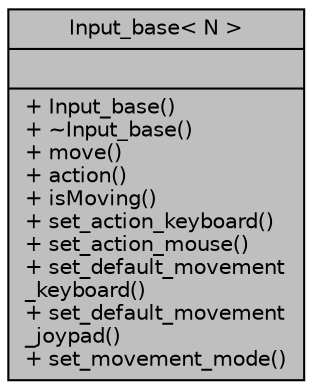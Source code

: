 digraph "Input_base&lt; N &gt;"
{
 // INTERACTIVE_SVG=YES
  edge [fontname="Helvetica",fontsize="10",labelfontname="Helvetica",labelfontsize="10"];
  node [fontname="Helvetica",fontsize="10",shape=record];
  Node1 [label="{Input_base\< N \>\n||+ Input_base()\l+ ~Input_base()\l+ move()\l+ action()\l+ isMoving()\l+ set_action_keyboard()\l+ set_action_mouse()\l+ set_default_movement\l_keyboard()\l+ set_default_movement\l_joypad()\l+ set_movement_mode()\l}",height=0.2,width=0.4,color="black", fillcolor="grey75", style="filled", fontcolor="black"];
}
